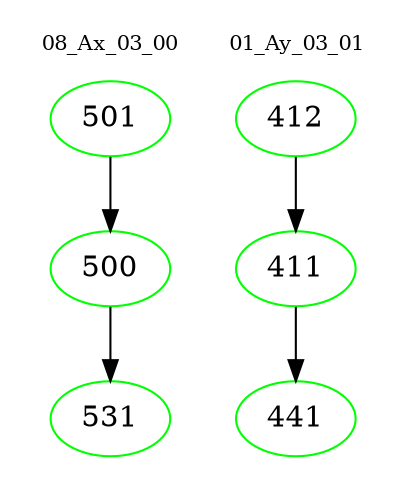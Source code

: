 digraph{
subgraph cluster_0 {
color = white
label = "08_Ax_03_00";
fontsize=10;
T0_501 [label="501", color="green"]
T0_501 -> T0_500 [color="black"]
T0_500 [label="500", color="green"]
T0_500 -> T0_531 [color="black"]
T0_531 [label="531", color="green"]
}
subgraph cluster_1 {
color = white
label = "01_Ay_03_01";
fontsize=10;
T1_412 [label="412", color="green"]
T1_412 -> T1_411 [color="black"]
T1_411 [label="411", color="green"]
T1_411 -> T1_441 [color="black"]
T1_441 [label="441", color="green"]
}
}
